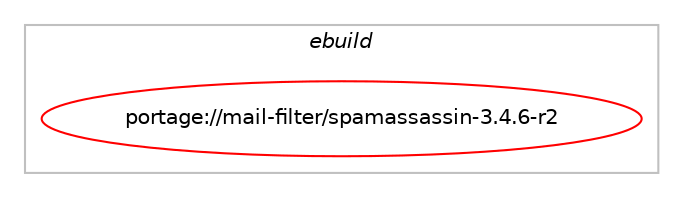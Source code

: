 digraph prolog {

# *************
# Graph options
# *************

newrank=true;
concentrate=true;
compound=true;
graph [rankdir=LR,fontname=Helvetica,fontsize=10,ranksep=1.5];#, ranksep=2.5, nodesep=0.2];
edge  [arrowhead=vee];
node  [fontname=Helvetica,fontsize=10];

# **********
# The ebuild
# **********

subgraph cluster_leftcol {
color=gray;
label=<<i>ebuild</i>>;
id [label="portage://mail-filter/spamassassin-3.4.6-r2", color=red, width=4, href="../mail-filter/spamassassin-3.4.6-r2.svg"];
}

# ****************
# The dependencies
# ****************

subgraph cluster_midcol {
color=gray;
label=<<i>dependencies</i>>;
subgraph cluster_compile {
fillcolor="#eeeeee";
style=filled;
label=<<i>compile</i>>;
# *** BEGIN UNKNOWN DEPENDENCY TYPE (TODO) ***
# id -> equal(use_conditional_group(positive,ssl,portage://mail-filter/spamassassin-3.4.6-r2,[package_dependency(portage://mail-filter/spamassassin-3.4.6-r2,install,no,dev-libs,openssl,none,[,,],[slot(0),equal],[])]))
# *** END UNKNOWN DEPENDENCY TYPE (TODO) ***

# *** BEGIN UNKNOWN DEPENDENCY TYPE (TODO) ***
# id -> equal(use_conditional_group(positive,test,portage://mail-filter/spamassassin-3.4.6-r2,[package_dependency(portage://mail-filter/spamassassin-3.4.6-r2,install,no,app-crypt,gnupg,none,[,,],[],[]),package_dependency(portage://mail-filter/spamassassin-3.4.6-r2,install,no,dev-perl,BSD-Resource,none,[,,],[],[]),package_dependency(portage://mail-filter/spamassassin-3.4.6-r2,install,no,dev-perl,Digest-SHA1,none,[,,],[],[]),package_dependency(portage://mail-filter/spamassassin-3.4.6-r2,install,no,dev-perl,Encode-Detect,none,[,,],[],[]),any_of_group([package_dependency(portage://mail-filter/spamassassin-3.4.6-r2,install,no,dev-perl,GeoIP2,none,[,,],[],[]),package_dependency(portage://mail-filter/spamassassin-3.4.6-r2,install,no,dev-perl,Geo-IP,none,[,,],[],[])]),package_dependency(portage://mail-filter/spamassassin-3.4.6-r2,install,no,dev-perl,HTTP-Date,none,[,,],[],[]),package_dependency(portage://mail-filter/spamassassin-3.4.6-r2,install,no,dev-perl,Mail-DKIM,none,[,,],[],[]),package_dependency(portage://mail-filter/spamassassin-3.4.6-r2,install,no,dev-perl,Mail-SPF,none,[,,],[],[]),package_dependency(portage://mail-filter/spamassassin-3.4.6-r2,install,no,dev-perl,Net-Patricia,none,[,,],[],[]),package_dependency(portage://mail-filter/spamassassin-3.4.6-r2,install,no,dev-perl,Net-CIDR-Lite,none,[,,],[],[]),package_dependency(portage://mail-filter/spamassassin-3.4.6-r2,install,no,dev-util,re2c,none,[,,],[],[]),any_of_group([package_dependency(portage://mail-filter/spamassassin-3.4.6-r2,install,no,net-misc,wget,none,[,,],[],[use(enable(ssl),none)]),package_dependency(portage://mail-filter/spamassassin-3.4.6-r2,install,no,net-misc,curl,none,[,,],[],[use(enable(ssl),none)])]),package_dependency(portage://mail-filter/spamassassin-3.4.6-r2,install,no,virtual,perl-MIME-Base64,none,[,,],[],[]),package_dependency(portage://mail-filter/spamassassin-3.4.6-r2,install,no,dev-perl,Pod-Parser,none,[,,],[],[]),use_conditional_group(positive,berkdb,portage://mail-filter/spamassassin-3.4.6-r2,[package_dependency(portage://mail-filter/spamassassin-3.4.6-r2,install,no,virtual,perl-DB_File,none,[,,],[],[])]),use_conditional_group(positive,ipv6,portage://mail-filter/spamassassin-3.4.6-r2,[package_dependency(portage://mail-filter/spamassassin-3.4.6-r2,install,no,dev-perl,IO-Socket-INET6,none,[,,],[],[])]),use_conditional_group(positive,ldap,portage://mail-filter/spamassassin-3.4.6-r2,[package_dependency(portage://mail-filter/spamassassin-3.4.6-r2,install,no,dev-perl,perl-ldap,none,[,,],[],[])]),use_conditional_group(positive,mysql,portage://mail-filter/spamassassin-3.4.6-r2,[package_dependency(portage://mail-filter/spamassassin-3.4.6-r2,install,no,dev-perl,DBI,none,[,,],[],[]),package_dependency(portage://mail-filter/spamassassin-3.4.6-r2,install,no,dev-perl,DBD-mysql,none,[,,],[],[])]),use_conditional_group(positive,postgres,portage://mail-filter/spamassassin-3.4.6-r2,[package_dependency(portage://mail-filter/spamassassin-3.4.6-r2,install,no,dev-perl,DBI,none,[,,],[],[]),package_dependency(portage://mail-filter/spamassassin-3.4.6-r2,install,no,dev-perl,DBD-Pg,none,[,,],[],[])]),use_conditional_group(positive,sqlite,portage://mail-filter/spamassassin-3.4.6-r2,[package_dependency(portage://mail-filter/spamassassin-3.4.6-r2,install,no,dev-perl,DBI,none,[,,],[],[]),package_dependency(portage://mail-filter/spamassassin-3.4.6-r2,install,no,dev-perl,DBD-SQLite,none,[,,],[],[])]),use_conditional_group(positive,ssl,portage://mail-filter/spamassassin-3.4.6-r2,[package_dependency(portage://mail-filter/spamassassin-3.4.6-r2,install,no,dev-perl,IO-Socket-SSL,none,[,,],[],[])]),package_dependency(portage://mail-filter/spamassassin-3.4.6-r2,install,no,virtual,perl-Test-Harness,none,[,,],[],[])]))
# *** END UNKNOWN DEPENDENCY TYPE (TODO) ***

# *** BEGIN UNKNOWN DEPENDENCY TYPE (TODO) ***
# id -> equal(package_dependency(portage://mail-filter/spamassassin-3.4.6-r2,install,no,acct-group,spamd,none,[,,],[],[]))
# *** END UNKNOWN DEPENDENCY TYPE (TODO) ***

# *** BEGIN UNKNOWN DEPENDENCY TYPE (TODO) ***
# id -> equal(package_dependency(portage://mail-filter/spamassassin-3.4.6-r2,install,no,acct-user,spamd,none,[,,],[],[]))
# *** END UNKNOWN DEPENDENCY TYPE (TODO) ***

# *** BEGIN UNKNOWN DEPENDENCY TYPE (TODO) ***
# id -> equal(package_dependency(portage://mail-filter/spamassassin-3.4.6-r2,install,no,dev-lang,perl,none,[,,],any_same_slot,[]))
# *** END UNKNOWN DEPENDENCY TYPE (TODO) ***

# *** BEGIN UNKNOWN DEPENDENCY TYPE (TODO) ***
# id -> equal(package_dependency(portage://mail-filter/spamassassin-3.4.6-r2,install,no,dev-perl,HTML-Parser,none,[,,],[],[]))
# *** END UNKNOWN DEPENDENCY TYPE (TODO) ***

# *** BEGIN UNKNOWN DEPENDENCY TYPE (TODO) ***
# id -> equal(package_dependency(portage://mail-filter/spamassassin-3.4.6-r2,install,no,dev-perl,Net-DNS,none,[,,],[],[]))
# *** END UNKNOWN DEPENDENCY TYPE (TODO) ***

# *** BEGIN UNKNOWN DEPENDENCY TYPE (TODO) ***
# id -> equal(package_dependency(portage://mail-filter/spamassassin-3.4.6-r2,install,no,dev-perl,NetAddr-IP,none,[,,],[],[]))
# *** END UNKNOWN DEPENDENCY TYPE (TODO) ***

# *** BEGIN UNKNOWN DEPENDENCY TYPE (TODO) ***
# id -> equal(package_dependency(portage://mail-filter/spamassassin-3.4.6-r2,install,no,virtual,perl-Archive-Tar,none,[,,],[],[]))
# *** END UNKNOWN DEPENDENCY TYPE (TODO) ***

# *** BEGIN UNKNOWN DEPENDENCY TYPE (TODO) ***
# id -> equal(package_dependency(portage://mail-filter/spamassassin-3.4.6-r2,install,no,virtual,perl-Digest-SHA,none,[,,],[],[]))
# *** END UNKNOWN DEPENDENCY TYPE (TODO) ***

# *** BEGIN UNKNOWN DEPENDENCY TYPE (TODO) ***
# id -> equal(package_dependency(portage://mail-filter/spamassassin-3.4.6-r2,install,no,virtual,perl-IO-Zlib,none,[,,],[],[]))
# *** END UNKNOWN DEPENDENCY TYPE (TODO) ***

# *** BEGIN UNKNOWN DEPENDENCY TYPE (TODO) ***
# id -> equal(package_dependency(portage://mail-filter/spamassassin-3.4.6-r2,install,no,virtual,perl-Time-HiRes,none,[,,],[],[]))
# *** END UNKNOWN DEPENDENCY TYPE (TODO) ***

}
subgraph cluster_compileandrun {
fillcolor="#eeeeee";
style=filled;
label=<<i>compile and run</i>>;
}
subgraph cluster_run {
fillcolor="#eeeeee";
style=filled;
label=<<i>run</i>>;
# *** BEGIN UNKNOWN DEPENDENCY TYPE (TODO) ***
# id -> equal(any_of_group([package_dependency(portage://mail-filter/spamassassin-3.4.6-r2,run,no,dev-perl,GeoIP2,none,[,,],[],[]),package_dependency(portage://mail-filter/spamassassin-3.4.6-r2,run,no,dev-perl,Geo-IP,none,[,,],[],[])]))
# *** END UNKNOWN DEPENDENCY TYPE (TODO) ***

# *** BEGIN UNKNOWN DEPENDENCY TYPE (TODO) ***
# id -> equal(any_of_group([package_dependency(portage://mail-filter/spamassassin-3.4.6-r2,run,no,net-misc,wget,none,[,,],[],[use(enable(ssl),none)]),package_dependency(portage://mail-filter/spamassassin-3.4.6-r2,run,no,net-misc,curl,none,[,,],[],[use(enable(ssl),none)])]))
# *** END UNKNOWN DEPENDENCY TYPE (TODO) ***

# *** BEGIN UNKNOWN DEPENDENCY TYPE (TODO) ***
# id -> equal(use_conditional_group(positive,berkdb,portage://mail-filter/spamassassin-3.4.6-r2,[package_dependency(portage://mail-filter/spamassassin-3.4.6-r2,run,no,virtual,perl-DB_File,none,[,,],[],[])]))
# *** END UNKNOWN DEPENDENCY TYPE (TODO) ***

# *** BEGIN UNKNOWN DEPENDENCY TYPE (TODO) ***
# id -> equal(use_conditional_group(positive,ipv6,portage://mail-filter/spamassassin-3.4.6-r2,[package_dependency(portage://mail-filter/spamassassin-3.4.6-r2,run,no,dev-perl,IO-Socket-INET6,none,[,,],[],[])]))
# *** END UNKNOWN DEPENDENCY TYPE (TODO) ***

# *** BEGIN UNKNOWN DEPENDENCY TYPE (TODO) ***
# id -> equal(use_conditional_group(positive,ldap,portage://mail-filter/spamassassin-3.4.6-r2,[package_dependency(portage://mail-filter/spamassassin-3.4.6-r2,run,no,dev-perl,perl-ldap,none,[,,],[],[])]))
# *** END UNKNOWN DEPENDENCY TYPE (TODO) ***

# *** BEGIN UNKNOWN DEPENDENCY TYPE (TODO) ***
# id -> equal(use_conditional_group(positive,mysql,portage://mail-filter/spamassassin-3.4.6-r2,[package_dependency(portage://mail-filter/spamassassin-3.4.6-r2,run,no,dev-perl,DBI,none,[,,],[],[]),package_dependency(portage://mail-filter/spamassassin-3.4.6-r2,run,no,dev-perl,DBD-mysql,none,[,,],[],[])]))
# *** END UNKNOWN DEPENDENCY TYPE (TODO) ***

# *** BEGIN UNKNOWN DEPENDENCY TYPE (TODO) ***
# id -> equal(use_conditional_group(positive,postgres,portage://mail-filter/spamassassin-3.4.6-r2,[package_dependency(portage://mail-filter/spamassassin-3.4.6-r2,run,no,dev-perl,DBI,none,[,,],[],[]),package_dependency(portage://mail-filter/spamassassin-3.4.6-r2,run,no,dev-perl,DBD-Pg,none,[,,],[],[])]))
# *** END UNKNOWN DEPENDENCY TYPE (TODO) ***

# *** BEGIN UNKNOWN DEPENDENCY TYPE (TODO) ***
# id -> equal(use_conditional_group(positive,sqlite,portage://mail-filter/spamassassin-3.4.6-r2,[package_dependency(portage://mail-filter/spamassassin-3.4.6-r2,run,no,dev-perl,DBI,none,[,,],[],[]),package_dependency(portage://mail-filter/spamassassin-3.4.6-r2,run,no,dev-perl,DBD-SQLite,none,[,,],[],[])]))
# *** END UNKNOWN DEPENDENCY TYPE (TODO) ***

# *** BEGIN UNKNOWN DEPENDENCY TYPE (TODO) ***
# id -> equal(use_conditional_group(positive,ssl,portage://mail-filter/spamassassin-3.4.6-r2,[package_dependency(portage://mail-filter/spamassassin-3.4.6-r2,run,no,dev-libs,openssl,none,[,,],[slot(0),equal],[])]))
# *** END UNKNOWN DEPENDENCY TYPE (TODO) ***

# *** BEGIN UNKNOWN DEPENDENCY TYPE (TODO) ***
# id -> equal(use_conditional_group(positive,ssl,portage://mail-filter/spamassassin-3.4.6-r2,[package_dependency(portage://mail-filter/spamassassin-3.4.6-r2,run,no,dev-perl,IO-Socket-SSL,none,[,,],[],[])]))
# *** END UNKNOWN DEPENDENCY TYPE (TODO) ***

# *** BEGIN UNKNOWN DEPENDENCY TYPE (TODO) ***
# id -> equal(package_dependency(portage://mail-filter/spamassassin-3.4.6-r2,run,no,acct-group,spamd,none,[,,],[],[]))
# *** END UNKNOWN DEPENDENCY TYPE (TODO) ***

# *** BEGIN UNKNOWN DEPENDENCY TYPE (TODO) ***
# id -> equal(package_dependency(portage://mail-filter/spamassassin-3.4.6-r2,run,no,acct-user,spamd,none,[,,],[],[]))
# *** END UNKNOWN DEPENDENCY TYPE (TODO) ***

# *** BEGIN UNKNOWN DEPENDENCY TYPE (TODO) ***
# id -> equal(package_dependency(portage://mail-filter/spamassassin-3.4.6-r2,run,no,app-crypt,gnupg,none,[,,],[],[]))
# *** END UNKNOWN DEPENDENCY TYPE (TODO) ***

# *** BEGIN UNKNOWN DEPENDENCY TYPE (TODO) ***
# id -> equal(package_dependency(portage://mail-filter/spamassassin-3.4.6-r2,run,no,dev-lang,perl,none,[,,],any_same_slot,[]))
# *** END UNKNOWN DEPENDENCY TYPE (TODO) ***

# *** BEGIN UNKNOWN DEPENDENCY TYPE (TODO) ***
# id -> equal(package_dependency(portage://mail-filter/spamassassin-3.4.6-r2,run,no,dev-perl,BSD-Resource,none,[,,],[],[]))
# *** END UNKNOWN DEPENDENCY TYPE (TODO) ***

# *** BEGIN UNKNOWN DEPENDENCY TYPE (TODO) ***
# id -> equal(package_dependency(portage://mail-filter/spamassassin-3.4.6-r2,run,no,dev-perl,Digest-SHA1,none,[,,],[],[]))
# *** END UNKNOWN DEPENDENCY TYPE (TODO) ***

# *** BEGIN UNKNOWN DEPENDENCY TYPE (TODO) ***
# id -> equal(package_dependency(portage://mail-filter/spamassassin-3.4.6-r2,run,no,dev-perl,Encode-Detect,none,[,,],[],[]))
# *** END UNKNOWN DEPENDENCY TYPE (TODO) ***

# *** BEGIN UNKNOWN DEPENDENCY TYPE (TODO) ***
# id -> equal(package_dependency(portage://mail-filter/spamassassin-3.4.6-r2,run,no,dev-perl,HTML-Parser,none,[,,],[],[]))
# *** END UNKNOWN DEPENDENCY TYPE (TODO) ***

# *** BEGIN UNKNOWN DEPENDENCY TYPE (TODO) ***
# id -> equal(package_dependency(portage://mail-filter/spamassassin-3.4.6-r2,run,no,dev-perl,HTTP-Date,none,[,,],[],[]))
# *** END UNKNOWN DEPENDENCY TYPE (TODO) ***

# *** BEGIN UNKNOWN DEPENDENCY TYPE (TODO) ***
# id -> equal(package_dependency(portage://mail-filter/spamassassin-3.4.6-r2,run,no,dev-perl,Mail-DKIM,none,[,,],[],[]))
# *** END UNKNOWN DEPENDENCY TYPE (TODO) ***

# *** BEGIN UNKNOWN DEPENDENCY TYPE (TODO) ***
# id -> equal(package_dependency(portage://mail-filter/spamassassin-3.4.6-r2,run,no,dev-perl,Mail-SPF,none,[,,],[],[]))
# *** END UNKNOWN DEPENDENCY TYPE (TODO) ***

# *** BEGIN UNKNOWN DEPENDENCY TYPE (TODO) ***
# id -> equal(package_dependency(portage://mail-filter/spamassassin-3.4.6-r2,run,no,dev-perl,Net-CIDR-Lite,none,[,,],[],[]))
# *** END UNKNOWN DEPENDENCY TYPE (TODO) ***

# *** BEGIN UNKNOWN DEPENDENCY TYPE (TODO) ***
# id -> equal(package_dependency(portage://mail-filter/spamassassin-3.4.6-r2,run,no,dev-perl,Net-DNS,none,[,,],[],[]))
# *** END UNKNOWN DEPENDENCY TYPE (TODO) ***

# *** BEGIN UNKNOWN DEPENDENCY TYPE (TODO) ***
# id -> equal(package_dependency(portage://mail-filter/spamassassin-3.4.6-r2,run,no,dev-perl,Net-Patricia,none,[,,],[],[]))
# *** END UNKNOWN DEPENDENCY TYPE (TODO) ***

# *** BEGIN UNKNOWN DEPENDENCY TYPE (TODO) ***
# id -> equal(package_dependency(portage://mail-filter/spamassassin-3.4.6-r2,run,no,dev-perl,NetAddr-IP,none,[,,],[],[]))
# *** END UNKNOWN DEPENDENCY TYPE (TODO) ***

# *** BEGIN UNKNOWN DEPENDENCY TYPE (TODO) ***
# id -> equal(package_dependency(portage://mail-filter/spamassassin-3.4.6-r2,run,no,dev-perl,Pod-Parser,none,[,,],[],[]))
# *** END UNKNOWN DEPENDENCY TYPE (TODO) ***

# *** BEGIN UNKNOWN DEPENDENCY TYPE (TODO) ***
# id -> equal(package_dependency(portage://mail-filter/spamassassin-3.4.6-r2,run,no,dev-util,re2c,none,[,,],[],[]))
# *** END UNKNOWN DEPENDENCY TYPE (TODO) ***

# *** BEGIN UNKNOWN DEPENDENCY TYPE (TODO) ***
# id -> equal(package_dependency(portage://mail-filter/spamassassin-3.4.6-r2,run,no,virtual,perl-Archive-Tar,none,[,,],[],[]))
# *** END UNKNOWN DEPENDENCY TYPE (TODO) ***

# *** BEGIN UNKNOWN DEPENDENCY TYPE (TODO) ***
# id -> equal(package_dependency(portage://mail-filter/spamassassin-3.4.6-r2,run,no,virtual,perl-Digest-SHA,none,[,,],[],[]))
# *** END UNKNOWN DEPENDENCY TYPE (TODO) ***

# *** BEGIN UNKNOWN DEPENDENCY TYPE (TODO) ***
# id -> equal(package_dependency(portage://mail-filter/spamassassin-3.4.6-r2,run,no,virtual,perl-IO-Zlib,none,[,,],[],[]))
# *** END UNKNOWN DEPENDENCY TYPE (TODO) ***

# *** BEGIN UNKNOWN DEPENDENCY TYPE (TODO) ***
# id -> equal(package_dependency(portage://mail-filter/spamassassin-3.4.6-r2,run,no,virtual,perl-MIME-Base64,none,[,,],[],[]))
# *** END UNKNOWN DEPENDENCY TYPE (TODO) ***

# *** BEGIN UNKNOWN DEPENDENCY TYPE (TODO) ***
# id -> equal(package_dependency(portage://mail-filter/spamassassin-3.4.6-r2,run,no,virtual,perl-Time-HiRes,none,[,,],[],[]))
# *** END UNKNOWN DEPENDENCY TYPE (TODO) ***

}
}

# **************
# The candidates
# **************

subgraph cluster_choices {
rank=same;
color=gray;
label=<<i>candidates</i>>;

}

}
